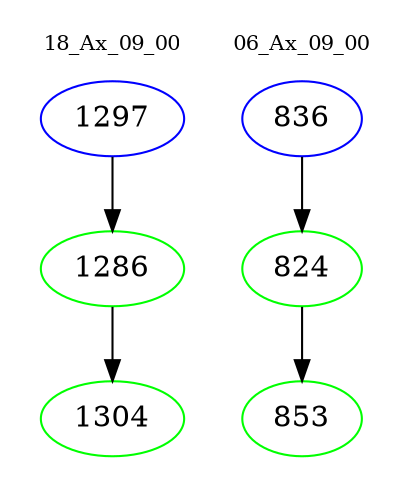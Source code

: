 digraph{
subgraph cluster_0 {
color = white
label = "18_Ax_09_00";
fontsize=10;
T0_1297 [label="1297", color="blue"]
T0_1297 -> T0_1286 [color="black"]
T0_1286 [label="1286", color="green"]
T0_1286 -> T0_1304 [color="black"]
T0_1304 [label="1304", color="green"]
}
subgraph cluster_1 {
color = white
label = "06_Ax_09_00";
fontsize=10;
T1_836 [label="836", color="blue"]
T1_836 -> T1_824 [color="black"]
T1_824 [label="824", color="green"]
T1_824 -> T1_853 [color="black"]
T1_853 [label="853", color="green"]
}
}

